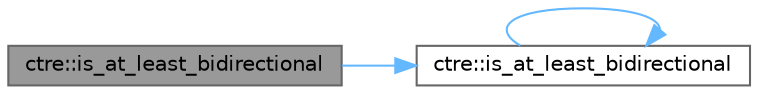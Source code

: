 digraph "ctre::is_at_least_bidirectional"
{
 // LATEX_PDF_SIZE
  bgcolor="transparent";
  edge [fontname=Helvetica,fontsize=10,labelfontname=Helvetica,labelfontsize=10];
  node [fontname=Helvetica,fontsize=10,shape=box,height=0.2,width=0.4];
  rankdir="LR";
  Node1 [id="Node000001",label="ctre::is_at_least_bidirectional",height=0.2,width=0.4,color="gray40", fillcolor="grey60", style="filled", fontcolor="black",tooltip=" "];
  Node1 -> Node2 [id="edge1_Node000001_Node000002",color="steelblue1",style="solid",tooltip=" "];
  Node2 [id="Node000002",label="ctre::is_at_least_bidirectional",height=0.2,width=0.4,color="grey40", fillcolor="white", style="filled",URL="$namespacectre.html#ac577afde2d2a263e4f1dabda1477cdc9",tooltip=" "];
  Node2 -> Node2 [id="edge2_Node000002_Node000002",color="steelblue1",style="solid",tooltip=" "];
}
